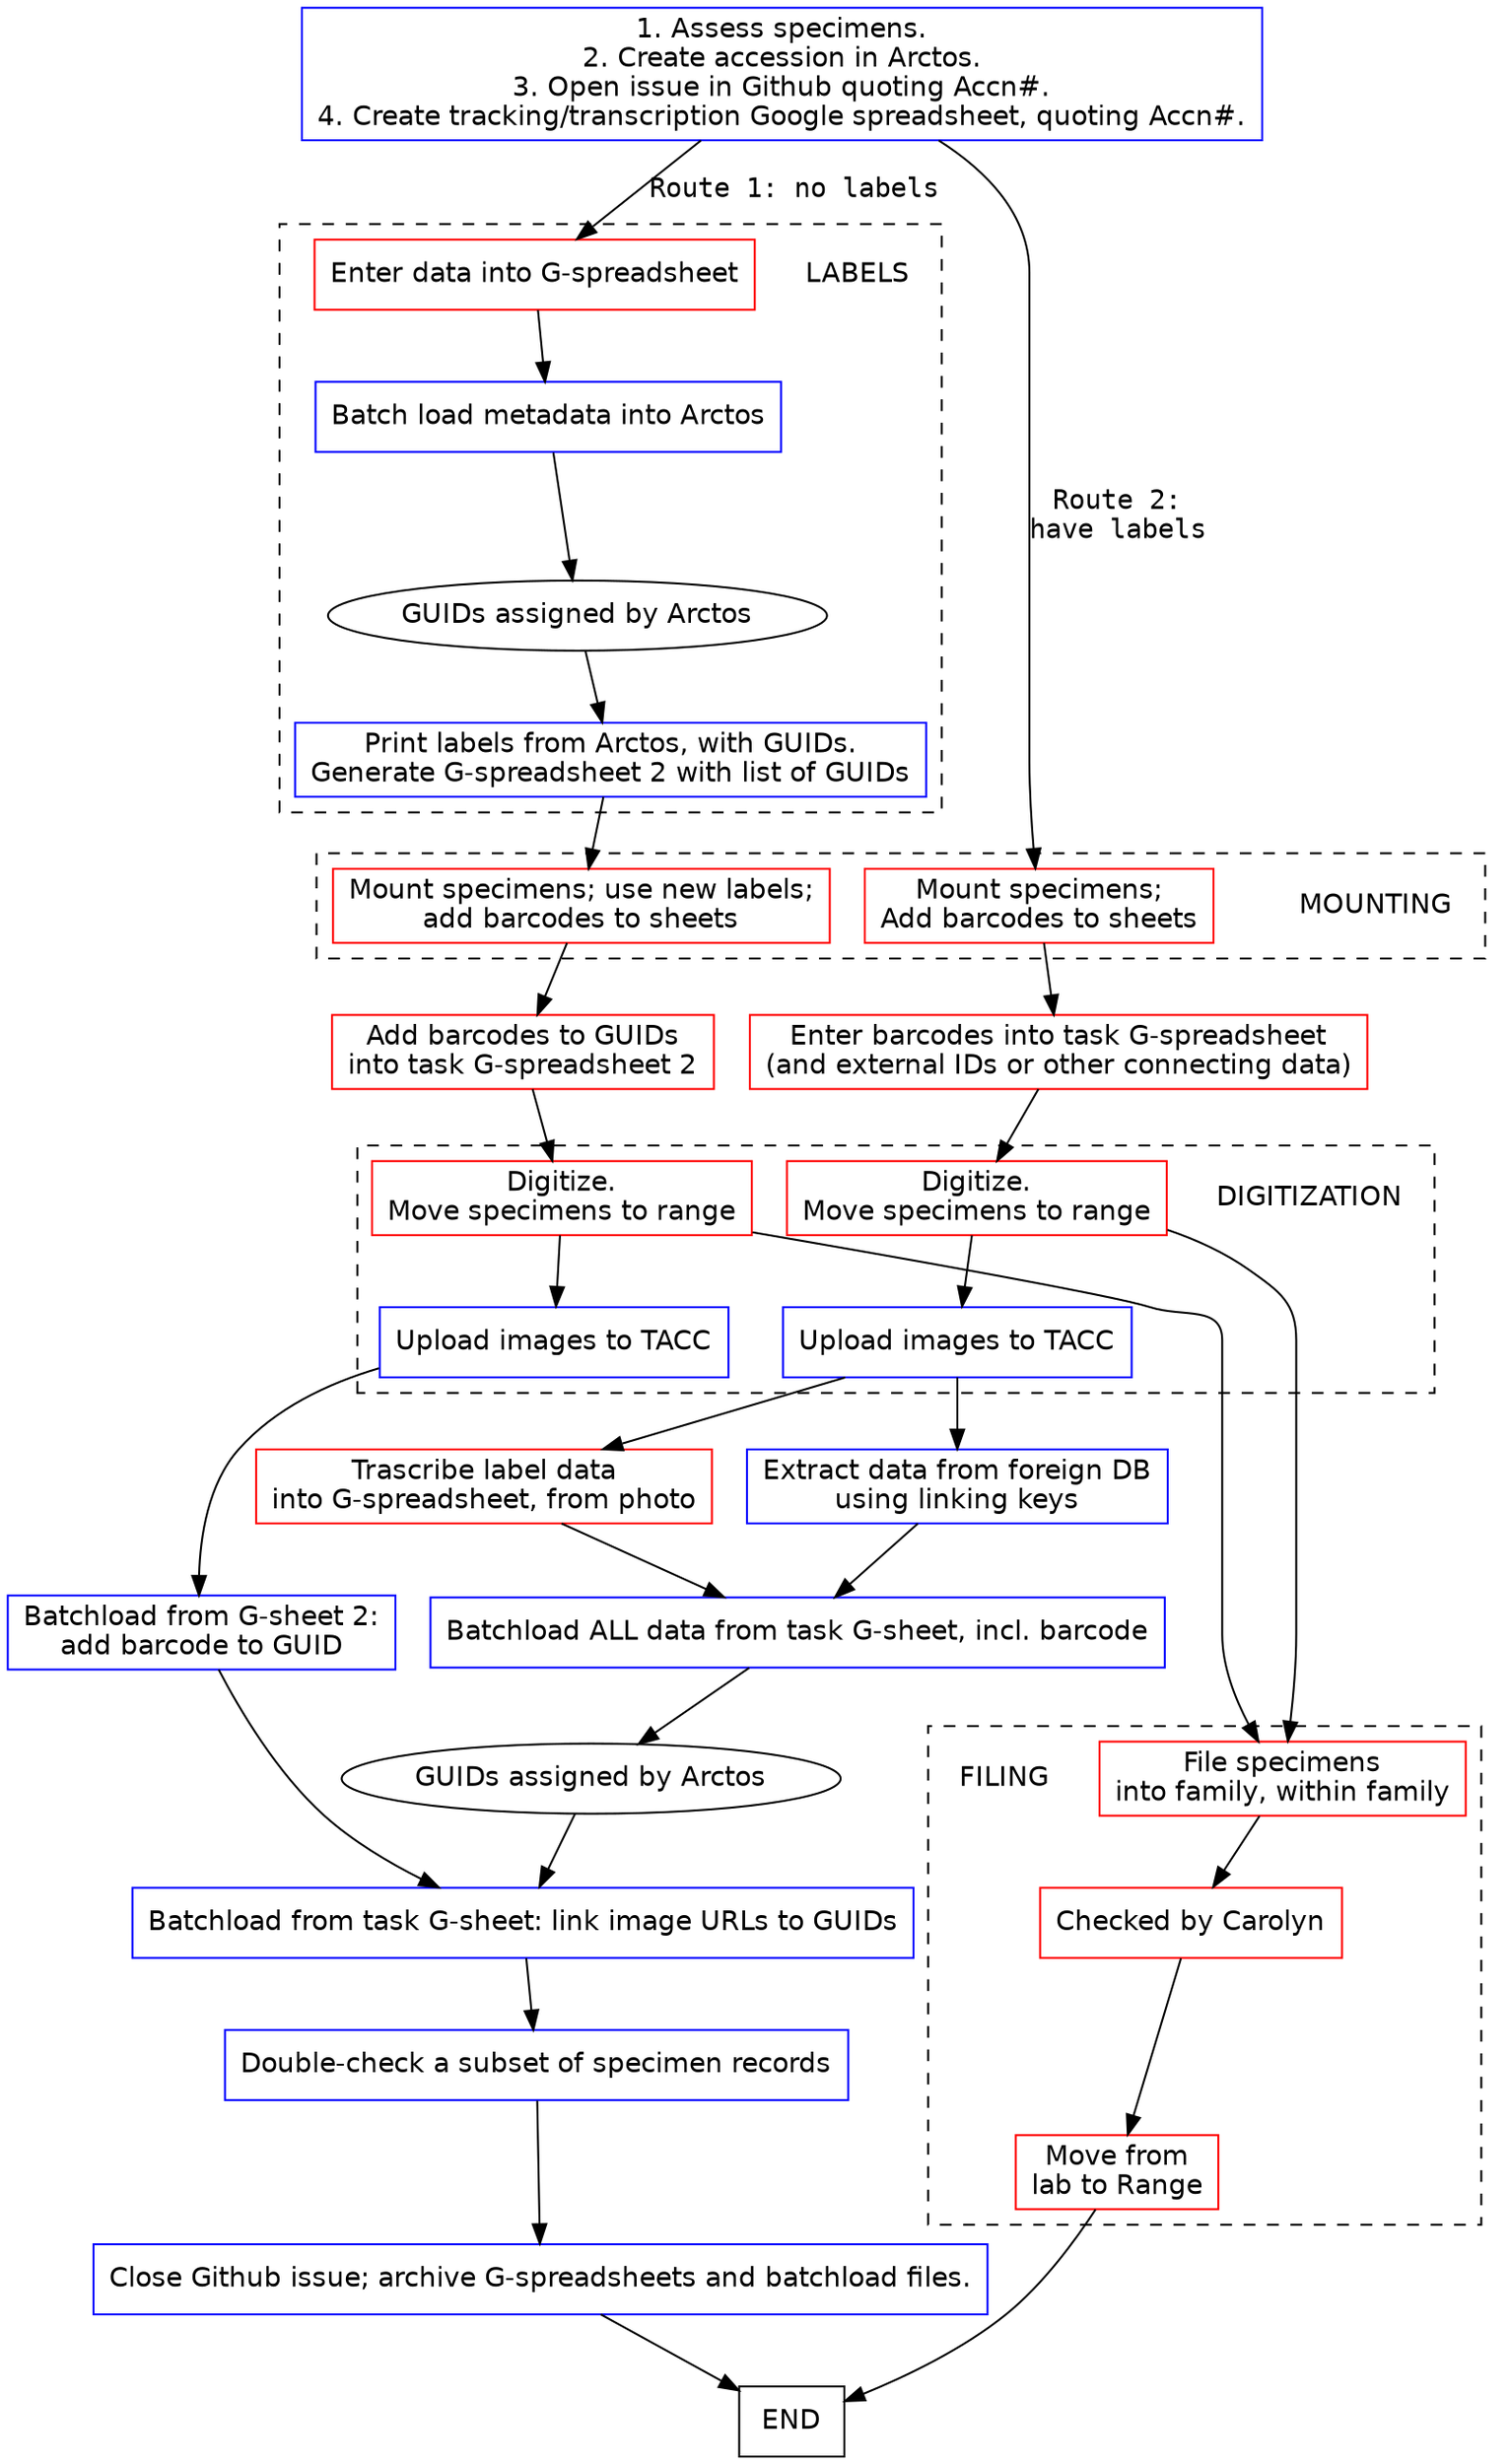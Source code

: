 digraph flow {
    node [fontname="Helvetica",shape=box];
    edge [fontname="Courier", len=1.5];
    overlap=false;
    //rankdir=BT;
    newrank=true;
    ranksep=0.5
    //
    // NODES
    //
    // subgraph labels {
    //     rank=same
    //     r1 [label="Route 1: 'GUID before barcode'\n(no labels)",
    //         shape=plaintext]
    //     r2 [label="Route 2: 'barcode before GUID'\n(have labels)",
    //         shape=plaintext]
    // }
    //
    subgraph clusterLABEL {
        style=dashed
        subgraph {
            rank=same
            LABELS [shape=plaintext]
            entry [label="Enter data into G-spreadsheet",
                   color=red]
        }
        entry2 [label="Batch load metadata into Arctos",
                color=blue]
        guid1 [label="GUIDs assigned by Arctos",shape=oval]
        print [label="Print labels from Arctos, with GUIDs.\nGenerate G-spreadsheet 2 with list of GUIDs",
               color=blue]
    }
    accn [label="1. Assess specimens.\n2. Create accession in Arctos.\n3. Open issue in Github quoting Accn#.\n4. Create tracking/transcription Google spreadsheet, quoting Accn#.",color=blue]
    //
    //
    subgraph tl {
        rank=same
        trans [label="Trascribe label data\ninto G-spreadsheet, from photo",
               color=red] 
        link  [label="Extract data from foreign DB\nusing linking keys",
               color=blue]
        }
    //
    subgraph clusterbc {
        style=dashed
        rank=same
        bc1 [label="Mount specimens; use new labels;\nadd barcodes to sheets",
             color=red]
        bc2 [label="Mount specimens;\nAdd barcodes to sheets",
             color=red]
        bc2 -> MOUNTING [style=invis] // to force position
        MOUNTING [shape=plaintext]

    }
    subgraph table {
        rank=same
        table1 [label="Add barcodes to GUIDs\ninto task G-spreadsheet 2",
                color=red]
        table2 [label="Enter barcodes into task G-spreadsheet\n(and external IDs or other connecting data)",
                color=red]
    }
    subgraph clusterdigit {        
        style=dashed
        subgraph photo {
            rank=same
            DIGITIZATION [shape=plaintext]
            photo1 [label="Digitize.\nMove specimens to range",color=red]
            photo2 [label="Digitize.\nMove specimens to range",color=red]
        }
        subgraph upload {
            rank=same
            upload1 [label="Upload images to TACC",color=blue]
            upload2 [label="Upload images to TACC",color=blue]
        }
    }
    subgraph batch {
        rank=same
        batch1 [label="Batchload from G-sheet 2:\nadd barcode to GUID",color=blue]
        batch2 [label="Batchload ALL data from task G-sheet, incl. barcode",
                color=blue]
    }
    linkp [label="Batchload from task G-sheet: link image URLs to GUIDs",
           color=blue]
    dc [label="Double-check a subset of specimen records",color=blue]
    issue2 [label="Close Github issue; archive G-spreadsheets and batchload files.",color=blue]
    subgraph {
        rank=same
        guid2
        file
        FILING
    }
    guid2 [label="GUIDs assigned by Arctos",shape=oval]
    subgraph clusterfiling {
        style=dashed
        file [label="File specimens\ninto family, within family",color=red]
        FILING [shape=plaintext]
        carolyn
        range
    }
    carolyn [label="Checked by Carolyn",color=red]
    range [label="Move from\nlab to Range",color=red]
    //
    // EDGES 1
    // r1 -> accn [style=invis]
    accn -> entry [label="Route 1: no labels"]
    entry -> entry2
    entry2 -> guid1
    guid1 -> print
    print -> bc1
    bc1 -> table1
    table1 -> photo1
    photo1 -> upload1
    upload1 -> batch1
    batch1 -> linkp
    //
    // EDGES 2
//    r2 -> accn [style=invis]
    accn -> bc2 [label="Route 2:\nhave labels"]
    bc2 -> table2
    table2 -> photo2
    photo2 -> upload2
    upload2 -> trans
    trans -> batch2
    upload2 -> link
    link -> batch2
    batch2 -> guid2
    guid2 -> linkp
    //
    // EDGES joint
    linkp -> dc -> issue2 -> END
    // EDGES specimens
    photo1 -> file
    photo2 -> file
    file -> carolyn -> range -> END
}
//     //
//     icms -> csv1 ;
//     icms -> csv3 [dir=back];
//     //
//     subgraph icms1 {
//         csv1 [label="ICMS export\nCSV [in 1]",color=green]
//         csv3 [label="Arctos final CSVs\n('existing' and 'new')\n[in 4]",
//         color=green]
//     };
//     //
//     csv1 -> nacompare;
//     csv1 -> spectracker ;
//     nacompare -> notes1
//     nacompare -> notes2 ;
//     notes1 -> spectracker
//     notes2 -> spectracker
//     spectracker -> csv2 [dir=back]
//     csv3 -> itis [dir=back];
//     npscheck -> arctos [dir=back]
//     npscheck -> edits2
//     //
//     subgraph ala1 {
//         rank=same;
//         nacompare [shape=diamond];
//         itis [label="ITIS converter",shape=diamond];
//     }
//     //
//     subgraph ala2 {
//         rank=same;
//         spectracker [label="Specimen tracker\nsheet\n[in Processing]",
//                      color=red];
//         npscheck [label="Sheet for\nNPS to check [in 2]",color=green];
//         //invis1 [style=invis,label=""]
//     }
//     //
//     subgraph ala3 {
//         rank=same;
//         notes1 [label="List of pre-existing\ndifferences",style=dashed];
//         notes2 [label="Specimens missing\nin Arctos",style=dashed];
//     }
//     //
//     subgraph ala4 {
//         rank=same;
//         edits1 [label="Edits,\none-by-one",shape=diamond];
//         edits2 [label="Edits,\nbatch",shape=diamond];
//     };
//     //
    
//     nacompare -> csv2 [dir=back];
//     spectracker -> npscheck;
//     npscheck -> spectracker
//     spectracker -> edits1 [dir=both];
//     spectracker -> edits2 [dir=both];
//     itis -> csv4 [dir=back];
//     //
//     subgraph arctos1 {
//         rank=same
//         csv2 [label="Arctos initial CSV",color=lightblue]
//         csv4 [label="Arctos\nfinal CSV",color=lightblue]
//         csv5 [label="Arctos\nbatch CSV [in 3]",color=lightblue]
//     };
//     edits1 -> arctos ;
//     edits2 -> csv5
//     csv2 -> arctos  [dir=back];
//     csv4 -> arctos  [dir=back];
//     csv5 -> arctos
//     //
//     arctos [label="Arctos", shape=parallelogram, color=lightblue,
//                 style=filled];
    
// /*

// */
// }
    
